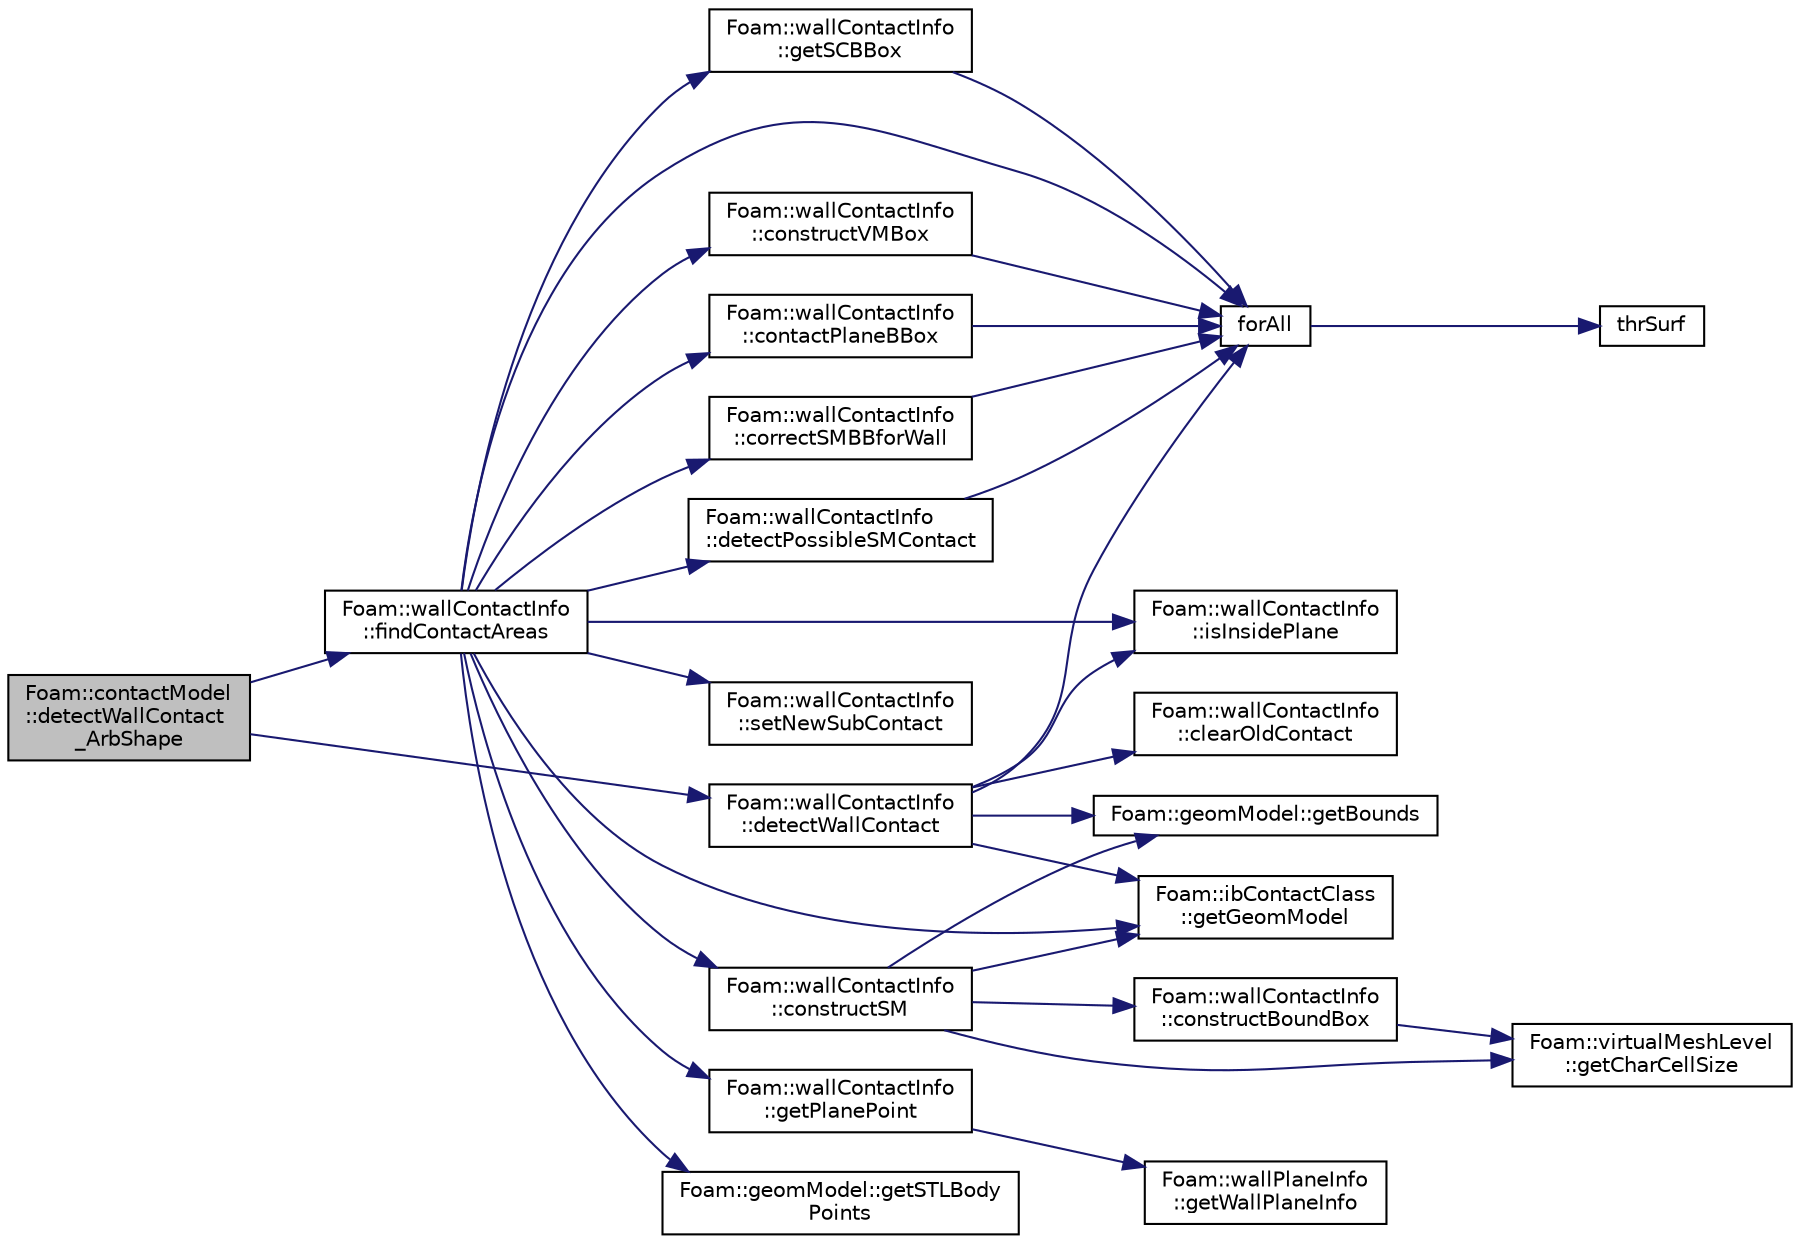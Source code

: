 digraph "Foam::contactModel::detectWallContact_ArbShape"
{
 // LATEX_PDF_SIZE
  edge [fontname="Helvetica",fontsize="10",labelfontname="Helvetica",labelfontsize="10"];
  node [fontname="Helvetica",fontsize="10",shape=record];
  rankdir="LR";
  Node1 [label="Foam::contactModel\l::detectWallContact\l_ArbShape",height=0.2,width=0.4,color="black", fillcolor="grey75", style="filled", fontcolor="black",tooltip=" "];
  Node1 -> Node2 [color="midnightblue",fontsize="10",style="solid"];
  Node2 [label="Foam::wallContactInfo\l::detectWallContact",height=0.2,width=0.4,color="black", fillcolor="white", style="filled",URL="$classFoam_1_1wallContactInfo.html#a1831590dfe66a0022e610a73710dbfd1",tooltip=" "];
  Node2 -> Node3 [color="midnightblue",fontsize="10",style="solid"];
  Node3 [label="Foam::wallContactInfo\l::clearOldContact",height=0.2,width=0.4,color="black", fillcolor="white", style="filled",URL="$classFoam_1_1wallContactInfo.html#aa5d9a8e8388d28184cb4afc4f7d35760",tooltip=" "];
  Node2 -> Node4 [color="midnightblue",fontsize="10",style="solid"];
  Node4 [label="forAll",height=0.2,width=0.4,color="black", fillcolor="white", style="filled",URL="$addModels_2initializeAddModels_8H.html#adcd69a620b2d93c893cbf0e92bb7c5d7",tooltip=" "];
  Node4 -> Node5 [color="midnightblue",fontsize="10",style="solid"];
  Node5 [label="thrSurf",height=0.2,width=0.4,color="black", fillcolor="white", style="filled",URL="$addModels_2initializeAddModels_8H.html#a12947c9cf4cff46d3d0a324e3e718f45",tooltip=" "];
  Node2 -> Node6 [color="midnightblue",fontsize="10",style="solid"];
  Node6 [label="Foam::geomModel::getBounds",height=0.2,width=0.4,color="black", fillcolor="white", style="filled",URL="$classFoam_1_1geomModel.html#a3e96ac9daa9bf49715d933c93f1f817a",tooltip=" "];
  Node2 -> Node7 [color="midnightblue",fontsize="10",style="solid"];
  Node7 [label="Foam::ibContactClass\l::getGeomModel",height=0.2,width=0.4,color="black", fillcolor="white", style="filled",URL="$classFoam_1_1ibContactClass.html#af24117aa9d6b8a28c64ce11354a2fa35",tooltip=" "];
  Node2 -> Node8 [color="midnightblue",fontsize="10",style="solid"];
  Node8 [label="Foam::wallContactInfo\l::isInsidePlane",height=0.2,width=0.4,color="black", fillcolor="white", style="filled",URL="$classFoam_1_1wallContactInfo.html#a9a248b087ea6be1fb199a7a47d5d7f1b",tooltip=" "];
  Node1 -> Node9 [color="midnightblue",fontsize="10",style="solid"];
  Node9 [label="Foam::wallContactInfo\l::findContactAreas",height=0.2,width=0.4,color="black", fillcolor="white", style="filled",URL="$classFoam_1_1wallContactInfo.html#a76bcd73066e3c881e09c557bdb1b307a",tooltip=" "];
  Node9 -> Node10 [color="midnightblue",fontsize="10",style="solid"];
  Node10 [label="Foam::wallContactInfo\l::constructSM",height=0.2,width=0.4,color="black", fillcolor="white", style="filled",URL="$classFoam_1_1wallContactInfo.html#ab5e6d7158217580908fe5277d3546a3d",tooltip=" "];
  Node10 -> Node11 [color="midnightblue",fontsize="10",style="solid"];
  Node11 [label="Foam::wallContactInfo\l::constructBoundBox",height=0.2,width=0.4,color="black", fillcolor="white", style="filled",URL="$classFoam_1_1wallContactInfo.html#a5aa979867d5552dc8a406aea6092d2a6",tooltip=" "];
  Node11 -> Node12 [color="midnightblue",fontsize="10",style="solid"];
  Node12 [label="Foam::virtualMeshLevel\l::getCharCellSize",height=0.2,width=0.4,color="black", fillcolor="white", style="filled",URL="$classFoam_1_1virtualMeshLevel.html#abf8d27023f69edf8a775e41a98b873dc",tooltip=" "];
  Node10 -> Node6 [color="midnightblue",fontsize="10",style="solid"];
  Node10 -> Node12 [color="midnightblue",fontsize="10",style="solid"];
  Node10 -> Node7 [color="midnightblue",fontsize="10",style="solid"];
  Node9 -> Node13 [color="midnightblue",fontsize="10",style="solid"];
  Node13 [label="Foam::wallContactInfo\l::constructVMBox",height=0.2,width=0.4,color="black", fillcolor="white", style="filled",URL="$classFoam_1_1wallContactInfo.html#a3e65b0739791e0bcdfa21c3d395808c5",tooltip=" "];
  Node13 -> Node4 [color="midnightblue",fontsize="10",style="solid"];
  Node9 -> Node14 [color="midnightblue",fontsize="10",style="solid"];
  Node14 [label="Foam::wallContactInfo\l::contactPlaneBBox",height=0.2,width=0.4,color="black", fillcolor="white", style="filled",URL="$classFoam_1_1wallContactInfo.html#a04758d72a4a74b82b060f83132270a15",tooltip=" "];
  Node14 -> Node4 [color="midnightblue",fontsize="10",style="solid"];
  Node9 -> Node15 [color="midnightblue",fontsize="10",style="solid"];
  Node15 [label="Foam::wallContactInfo\l::correctSMBBforWall",height=0.2,width=0.4,color="black", fillcolor="white", style="filled",URL="$classFoam_1_1wallContactInfo.html#a7f2c4489a75a2fad02e267d07488051b",tooltip=" "];
  Node15 -> Node4 [color="midnightblue",fontsize="10",style="solid"];
  Node9 -> Node16 [color="midnightblue",fontsize="10",style="solid"];
  Node16 [label="Foam::wallContactInfo\l::detectPossibleSMContact",height=0.2,width=0.4,color="black", fillcolor="white", style="filled",URL="$classFoam_1_1wallContactInfo.html#a04b1c5a07688c1b41bc04c38b0ecf2de",tooltip=" "];
  Node16 -> Node4 [color="midnightblue",fontsize="10",style="solid"];
  Node9 -> Node4 [color="midnightblue",fontsize="10",style="solid"];
  Node9 -> Node7 [color="midnightblue",fontsize="10",style="solid"];
  Node9 -> Node17 [color="midnightblue",fontsize="10",style="solid"];
  Node17 [label="Foam::wallContactInfo\l::getPlanePoint",height=0.2,width=0.4,color="black", fillcolor="white", style="filled",URL="$classFoam_1_1wallContactInfo.html#a5605d580b8832454608e604198cc0566",tooltip=" "];
  Node17 -> Node18 [color="midnightblue",fontsize="10",style="solid"];
  Node18 [label="Foam::wallPlaneInfo\l::getWallPlaneInfo",height=0.2,width=0.4,color="black", fillcolor="white", style="filled",URL="$classFoam_1_1wallPlaneInfo.html#a79ee79cd0b68dc6afe60152453f29fa7",tooltip=" "];
  Node9 -> Node19 [color="midnightblue",fontsize="10",style="solid"];
  Node19 [label="Foam::wallContactInfo\l::getSCBBox",height=0.2,width=0.4,color="black", fillcolor="white", style="filled",URL="$classFoam_1_1wallContactInfo.html#a697e9dc192b32f87daeb50308d0b94da",tooltip=" "];
  Node19 -> Node4 [color="midnightblue",fontsize="10",style="solid"];
  Node9 -> Node20 [color="midnightblue",fontsize="10",style="solid"];
  Node20 [label="Foam::geomModel::getSTLBody\lPoints",height=0.2,width=0.4,color="black", fillcolor="white", style="filled",URL="$classFoam_1_1geomModel.html#a21fdbb9bd4dbc303d044e9f27b0550b1",tooltip=" "];
  Node9 -> Node8 [color="midnightblue",fontsize="10",style="solid"];
  Node9 -> Node21 [color="midnightblue",fontsize="10",style="solid"];
  Node21 [label="Foam::wallContactInfo\l::setNewSubContact",height=0.2,width=0.4,color="black", fillcolor="white", style="filled",URL="$classFoam_1_1wallContactInfo.html#a8f3aa12a5c78b07186c8d1c55a792e03",tooltip=" "];
}

